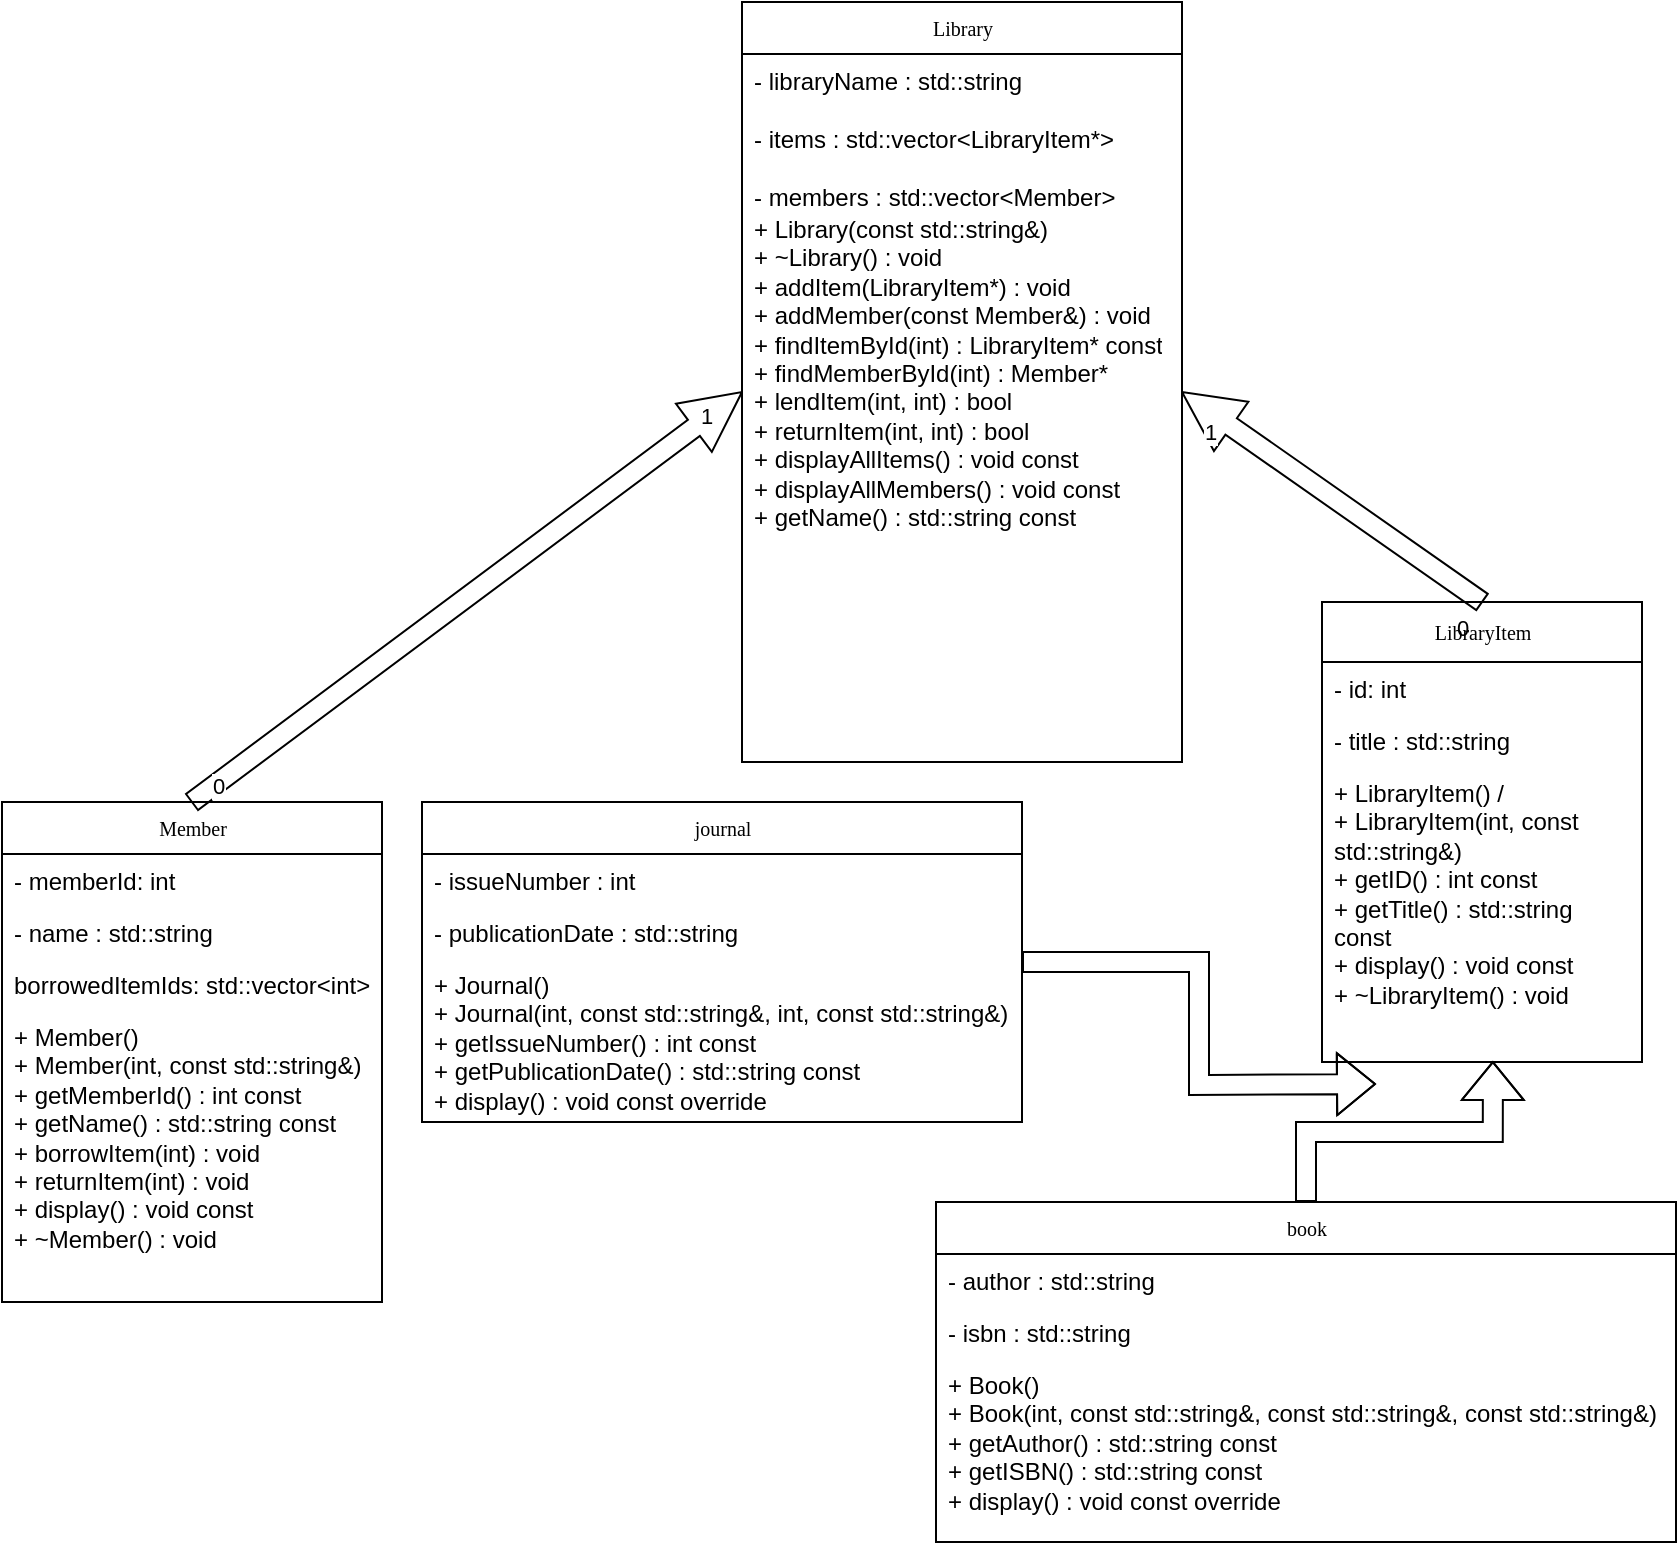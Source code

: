 <mxfile version="26.2.12">
  <diagram name="第 1 页" id="WesESJl8-e0SoEIl0VXO">
    <mxGraphModel dx="1883" dy="590" grid="1" gridSize="10" guides="1" tooltips="1" connect="1" arrows="1" fold="1" page="1" pageScale="1" pageWidth="827" pageHeight="1169" math="0" shadow="0">
      <root>
        <mxCell id="0" />
        <mxCell id="1" parent="0" />
        <mxCell id="BkFgq6x3I6qA5Ee8V-09-102" style="edgeStyle=orthogonalEdgeStyle;rounded=0;orthogonalLoop=1;jettySize=auto;html=1;shape=arrow;" edge="1" parent="1" source="BkFgq6x3I6qA5Ee8V-09-66" target="BkFgq6x3I6qA5Ee8V-09-84">
          <mxGeometry relative="1" as="geometry" />
        </mxCell>
        <mxCell id="BkFgq6x3I6qA5Ee8V-09-103" value="1" style="edgeLabel;html=1;align=center;verticalAlign=middle;resizable=0;points=[];" vertex="1" connectable="0" parent="BkFgq6x3I6qA5Ee8V-09-102">
          <mxGeometry x="0.922" y="-12" relative="1" as="geometry">
            <mxPoint as="offset" />
          </mxGeometry>
        </mxCell>
        <mxCell id="BkFgq6x3I6qA5Ee8V-09-104" value="0" style="edgeLabel;html=1;align=center;verticalAlign=middle;resizable=0;points=[];" vertex="1" connectable="0" parent="BkFgq6x3I6qA5Ee8V-09-102">
          <mxGeometry x="-0.966" y="-13" relative="1" as="geometry">
            <mxPoint as="offset" />
          </mxGeometry>
        </mxCell>
        <mxCell id="BkFgq6x3I6qA5Ee8V-09-66" value="Member" style="swimlane;html=1;fontStyle=0;childLayout=stackLayout;horizontal=1;startSize=26;fillColor=none;horizontalStack=0;resizeParent=1;resizeLast=0;collapsible=1;marginBottom=0;swimlaneFillColor=#ffffff;rounded=0;shadow=0;comic=0;labelBackgroundColor=none;strokeWidth=1;fontFamily=Verdana;fontSize=10;align=center;" vertex="1" parent="1">
          <mxGeometry x="-10" y="610" width="190" height="250" as="geometry" />
        </mxCell>
        <mxCell id="BkFgq6x3I6qA5Ee8V-09-67" value="- memberId: int" style="text;html=1;strokeColor=none;fillColor=none;align=left;verticalAlign=top;spacingLeft=4;spacingRight=4;whiteSpace=wrap;overflow=hidden;rotatable=0;points=[[0,0.5],[1,0.5]];portConstraint=eastwest;" vertex="1" parent="BkFgq6x3I6qA5Ee8V-09-66">
          <mxGeometry y="26" width="190" height="26" as="geometry" />
        </mxCell>
        <mxCell id="BkFgq6x3I6qA5Ee8V-09-68" value="- name : std::string" style="text;html=1;strokeColor=none;fillColor=none;align=left;verticalAlign=top;spacingLeft=4;spacingRight=4;whiteSpace=wrap;overflow=hidden;rotatable=0;points=[[0,0.5],[1,0.5]];portConstraint=eastwest;" vertex="1" parent="BkFgq6x3I6qA5Ee8V-09-66">
          <mxGeometry y="52" width="190" height="26" as="geometry" />
        </mxCell>
        <mxCell id="BkFgq6x3I6qA5Ee8V-09-69" value="borrowedItemIds: std::vector&amp;lt;int&amp;gt;" style="text;html=1;strokeColor=none;fillColor=none;align=left;verticalAlign=top;spacingLeft=4;spacingRight=4;whiteSpace=wrap;overflow=hidden;rotatable=0;points=[[0,0.5],[1,0.5]];portConstraint=eastwest;" vertex="1" parent="BkFgq6x3I6qA5Ee8V-09-66">
          <mxGeometry y="78" width="190" height="26" as="geometry" />
        </mxCell>
        <mxCell id="BkFgq6x3I6qA5Ee8V-09-80" value="&lt;div&gt;+ Member()&lt;/div&gt;&lt;div&gt;+ Member(int, const std::string&amp;amp;)&lt;/div&gt;&lt;div&gt;+ getMemberId() : int const&lt;/div&gt;&lt;div&gt;+ getName() : std::string const&lt;/div&gt;&lt;div&gt;+ borrowItem(int) : void&lt;/div&gt;&lt;div&gt;+ returnItem(int) : void&lt;/div&gt;&lt;div&gt;+ display() : void const&lt;/div&gt;&lt;div&gt;+ ~Member() : void&lt;/div&gt;" style="text;html=1;strokeColor=none;fillColor=none;align=left;verticalAlign=top;spacingLeft=4;spacingRight=4;whiteSpace=wrap;overflow=hidden;rotatable=0;points=[[0,0.5],[1,0.5]];portConstraint=eastwest;" vertex="1" parent="BkFgq6x3I6qA5Ee8V-09-66">
          <mxGeometry y="104" width="190" height="120" as="geometry" />
        </mxCell>
        <mxCell id="BkFgq6x3I6qA5Ee8V-09-70" value="journal" style="swimlane;html=1;fontStyle=0;childLayout=stackLayout;horizontal=1;startSize=26;fillColor=none;horizontalStack=0;resizeParent=1;resizeLast=0;collapsible=1;marginBottom=0;swimlaneFillColor=#ffffff;rounded=0;shadow=0;comic=0;labelBackgroundColor=none;strokeWidth=1;fontFamily=Verdana;fontSize=10;align=center;" vertex="1" parent="1">
          <mxGeometry x="200" y="610" width="300" height="160" as="geometry" />
        </mxCell>
        <mxCell id="BkFgq6x3I6qA5Ee8V-09-71" value="- issueNumber : int" style="text;html=1;strokeColor=none;fillColor=none;align=left;verticalAlign=top;spacingLeft=4;spacingRight=4;whiteSpace=wrap;overflow=hidden;rotatable=0;points=[[0,0.5],[1,0.5]];portConstraint=eastwest;" vertex="1" parent="BkFgq6x3I6qA5Ee8V-09-70">
          <mxGeometry y="26" width="300" height="26" as="geometry" />
        </mxCell>
        <mxCell id="BkFgq6x3I6qA5Ee8V-09-72" value="&lt;div&gt;- publicationDate : std::string&lt;/div&gt;" style="text;html=1;strokeColor=none;fillColor=none;align=left;verticalAlign=top;spacingLeft=4;spacingRight=4;whiteSpace=wrap;overflow=hidden;rotatable=0;points=[[0,0.5],[1,0.5]];portConstraint=eastwest;" vertex="1" parent="BkFgq6x3I6qA5Ee8V-09-70">
          <mxGeometry y="52" width="300" height="26" as="geometry" />
        </mxCell>
        <mxCell id="BkFgq6x3I6qA5Ee8V-09-78" value="&lt;div&gt;+ Journal()&lt;/div&gt;&lt;div&gt;+ Journal(int, const std::string&amp;amp;, int, const std::string&amp;amp;)&lt;/div&gt;&lt;div&gt;+ getIssueNumber() : int const&lt;/div&gt;&lt;div&gt;+ getPublicationDate() : std::string const&lt;/div&gt;&lt;div&gt;+ display() : void const override&lt;/div&gt;" style="text;html=1;strokeColor=none;fillColor=none;align=left;verticalAlign=top;spacingLeft=4;spacingRight=4;whiteSpace=wrap;overflow=hidden;rotatable=0;points=[[0,0.5],[1,0.5]];portConstraint=eastwest;" vertex="1" parent="BkFgq6x3I6qA5Ee8V-09-70">
          <mxGeometry y="78" width="300" height="82" as="geometry" />
        </mxCell>
        <mxCell id="BkFgq6x3I6qA5Ee8V-09-20" value="book" style="swimlane;html=1;fontStyle=0;childLayout=stackLayout;horizontal=1;startSize=26;fillColor=none;horizontalStack=0;resizeParent=1;resizeLast=0;collapsible=1;marginBottom=0;swimlaneFillColor=#ffffff;rounded=0;shadow=0;comic=0;labelBackgroundColor=none;strokeWidth=1;fontFamily=Verdana;fontSize=10;align=center;movable=1;resizable=1;rotatable=1;deletable=1;editable=1;locked=0;connectable=1;" vertex="1" parent="1">
          <mxGeometry x="457" y="810" width="370" height="170" as="geometry" />
        </mxCell>
        <mxCell id="BkFgq6x3I6qA5Ee8V-09-21" value="- author : std::string" style="text;html=1;strokeColor=none;fillColor=none;align=left;verticalAlign=top;spacingLeft=4;spacingRight=4;whiteSpace=wrap;overflow=hidden;rotatable=0;points=[[0,0.5],[1,0.5]];portConstraint=eastwest;" vertex="1" parent="BkFgq6x3I6qA5Ee8V-09-20">
          <mxGeometry y="26" width="370" height="26" as="geometry" />
        </mxCell>
        <mxCell id="BkFgq6x3I6qA5Ee8V-09-22" value="- isbn : std::string&lt;div&gt;&lt;br&gt;&lt;/div&gt;" style="text;html=1;strokeColor=none;fillColor=none;align=left;verticalAlign=top;spacingLeft=4;spacingRight=4;whiteSpace=wrap;overflow=hidden;rotatable=0;points=[[0,0.5],[1,0.5]];portConstraint=eastwest;" vertex="1" parent="BkFgq6x3I6qA5Ee8V-09-20">
          <mxGeometry y="52" width="370" height="26" as="geometry" />
        </mxCell>
        <mxCell id="BkFgq6x3I6qA5Ee8V-09-77" value="&lt;div&gt;+ Book()&lt;/div&gt;&lt;div&gt;+ Book(int, const std::string&amp;amp;, const std::string&amp;amp;, const std::string&amp;amp;)&lt;/div&gt;&lt;div&gt;+ getAuthor() : std::string const&lt;/div&gt;&lt;div&gt;+ getISBN() : std::string const&lt;/div&gt;&lt;div&gt;+ display() : void const override&amp;nbsp;&lt;/div&gt;" style="text;html=1;strokeColor=none;fillColor=none;align=left;verticalAlign=top;spacingLeft=4;spacingRight=4;whiteSpace=wrap;overflow=hidden;rotatable=0;points=[[0,0.5],[1,0.5]];portConstraint=eastwest;" vertex="1" parent="BkFgq6x3I6qA5Ee8V-09-20">
          <mxGeometry y="78" width="370" height="82" as="geometry" />
        </mxCell>
        <mxCell id="BkFgq6x3I6qA5Ee8V-09-96" style="edgeStyle=orthogonalEdgeStyle;rounded=0;orthogonalLoop=1;jettySize=auto;html=1;shape=arrow;" edge="1" parent="1" source="BkFgq6x3I6qA5Ee8V-09-16" target="BkFgq6x3I6qA5Ee8V-09-84">
          <mxGeometry relative="1" as="geometry" />
        </mxCell>
        <mxCell id="BkFgq6x3I6qA5Ee8V-09-97" value="0" style="edgeLabel;html=1;align=center;verticalAlign=middle;resizable=0;points=[];" vertex="1" connectable="0" parent="BkFgq6x3I6qA5Ee8V-09-96">
          <mxGeometry x="-0.672" y="57" relative="1" as="geometry">
            <mxPoint x="47" y="55" as="offset" />
          </mxGeometry>
        </mxCell>
        <mxCell id="BkFgq6x3I6qA5Ee8V-09-98" value="1" style="edgeLabel;html=1;align=center;verticalAlign=middle;resizable=0;points=[];" vertex="1" connectable="0" parent="BkFgq6x3I6qA5Ee8V-09-96">
          <mxGeometry x="0.896" y="20" relative="1" as="geometry">
            <mxPoint as="offset" />
          </mxGeometry>
        </mxCell>
        <mxCell id="BkFgq6x3I6qA5Ee8V-09-16" value="LibraryItem" style="swimlane;html=1;fontStyle=0;childLayout=stackLayout;horizontal=1;startSize=30;fillColor=none;horizontalStack=0;resizeParent=1;resizeLast=0;collapsible=1;marginBottom=0;swimlaneFillColor=#ffffff;rounded=0;shadow=0;comic=0;labelBackgroundColor=none;strokeWidth=1;fontFamily=Verdana;fontSize=10;align=center;" vertex="1" parent="1">
          <mxGeometry x="650" y="510" width="160" height="230" as="geometry" />
        </mxCell>
        <mxCell id="BkFgq6x3I6qA5Ee8V-09-17" value="-&amp;nbsp;&lt;span style=&quot;background-color: transparent; color: light-dark(rgb(0, 0, 0), rgb(255, 255, 255));&quot;&gt;id: int&lt;/span&gt;" style="text;html=1;strokeColor=none;fillColor=none;align=left;verticalAlign=top;spacingLeft=4;spacingRight=4;whiteSpace=wrap;overflow=hidden;rotatable=0;points=[[0,0.5],[1,0.5]];portConstraint=eastwest;" vertex="1" parent="BkFgq6x3I6qA5Ee8V-09-16">
          <mxGeometry y="30" width="160" height="26" as="geometry" />
        </mxCell>
        <mxCell id="BkFgq6x3I6qA5Ee8V-09-18" value="- title : std::string&lt;div&gt;&lt;br&gt;&lt;/div&gt;&lt;div&gt;&lt;br&gt;&lt;/div&gt;" style="text;html=1;strokeColor=none;fillColor=none;align=left;verticalAlign=top;spacingLeft=4;spacingRight=4;whiteSpace=wrap;overflow=hidden;rotatable=0;points=[[0,0.5],[1,0.5]];portConstraint=eastwest;" vertex="1" parent="BkFgq6x3I6qA5Ee8V-09-16">
          <mxGeometry y="56" width="160" height="26" as="geometry" />
        </mxCell>
        <mxCell id="BkFgq6x3I6qA5Ee8V-09-73" value="&lt;div&gt;+ LibraryItem() /&lt;/div&gt;&lt;div&gt;+ LibraryItem(int, const std::string&amp;amp;)&lt;/div&gt;&lt;div&gt;+ getID() : int const&lt;/div&gt;&lt;div&gt;+ getTitle() : std::string const&lt;/div&gt;&lt;div&gt;+ display() : void const&amp;nbsp;&lt;/div&gt;&lt;div&gt;+ ~LibraryItem() : void&amp;nbsp;&amp;nbsp;&lt;/div&gt;" style="text;html=1;strokeColor=none;fillColor=none;align=left;verticalAlign=top;spacingLeft=4;spacingRight=4;whiteSpace=wrap;overflow=hidden;rotatable=0;points=[[0,0.5],[1,0.5]];portConstraint=eastwest;" vertex="1" parent="BkFgq6x3I6qA5Ee8V-09-16">
          <mxGeometry y="82" width="160" height="122" as="geometry" />
        </mxCell>
        <mxCell id="BkFgq6x3I6qA5Ee8V-09-74" style="text;html=1;strokeColor=none;fillColor=none;align=left;verticalAlign=top;spacingLeft=4;spacingRight=4;whiteSpace=wrap;overflow=hidden;rotatable=0;points=[[0,0.5],[1,0.5]];portConstraint=eastwest;" vertex="1" parent="BkFgq6x3I6qA5Ee8V-09-16">
          <mxGeometry y="204" width="160" height="26" as="geometry" />
        </mxCell>
        <mxCell id="BkFgq6x3I6qA5Ee8V-09-81" value="Library" style="swimlane;html=1;fontStyle=0;childLayout=stackLayout;horizontal=1;startSize=26;fillColor=none;horizontalStack=0;resizeParent=1;resizeLast=0;collapsible=1;marginBottom=0;swimlaneFillColor=#ffffff;rounded=0;shadow=0;comic=0;labelBackgroundColor=none;strokeWidth=1;fontFamily=Verdana;fontSize=10;align=center;" vertex="1" parent="1">
          <mxGeometry x="360" y="210" width="220" height="380" as="geometry" />
        </mxCell>
        <mxCell id="BkFgq6x3I6qA5Ee8V-09-105" value="&lt;div&gt;- libraryName : std::string&lt;/div&gt;&lt;div&gt;&lt;br&gt;&lt;/div&gt;&lt;div&gt;- items : std::vector&amp;lt;LibraryItem*&amp;gt;&lt;/div&gt;&lt;div&gt;&lt;br&gt;&lt;/div&gt;&lt;div&gt;- members : std::vector&amp;lt;Member&amp;gt;&lt;/div&gt;" style="text;html=1;strokeColor=none;fillColor=none;align=left;verticalAlign=top;spacingLeft=4;spacingRight=4;whiteSpace=wrap;overflow=hidden;rotatable=0;points=[[0,0.5],[1,0.5]];portConstraint=eastwest;" vertex="1" parent="BkFgq6x3I6qA5Ee8V-09-81">
          <mxGeometry y="26" width="220" height="74" as="geometry" />
        </mxCell>
        <mxCell id="BkFgq6x3I6qA5Ee8V-09-84" value="&lt;div&gt;+ Library(const std::string&amp;amp;)&lt;/div&gt;&lt;div&gt;+ ~Library() : void&lt;/div&gt;&lt;div&gt;+ addItem(LibraryItem*) : void&lt;/div&gt;&lt;div&gt;+ addMember(const Member&amp;amp;) : void&lt;/div&gt;&lt;div&gt;+ findItemById(int) : LibraryItem* const&lt;/div&gt;&lt;div&gt;+ findMemberById(int) : Member*&lt;/div&gt;&lt;div&gt;+ lendItem(int, int) : bool&lt;/div&gt;&lt;div&gt;+ returnItem(int, int) : bool&lt;/div&gt;&lt;div&gt;+ displayAllItems() : void const&lt;/div&gt;&lt;div&gt;+ displayAllMembers() : void const&lt;/div&gt;&lt;div&gt;+ getName() : std::string const&lt;/div&gt;" style="text;html=1;strokeColor=none;fillColor=none;align=left;verticalAlign=top;spacingLeft=4;spacingRight=4;whiteSpace=wrap;overflow=hidden;rotatable=0;points=[[0,0.5],[1,0.5]];portConstraint=eastwest;" vertex="1" parent="BkFgq6x3I6qA5Ee8V-09-81">
          <mxGeometry y="100" width="220" height="190" as="geometry" />
        </mxCell>
        <mxCell id="BkFgq6x3I6qA5Ee8V-09-85" style="text;html=1;strokeColor=none;fillColor=none;align=left;verticalAlign=top;spacingLeft=4;spacingRight=4;whiteSpace=wrap;overflow=hidden;rotatable=0;points=[[0,0.5],[1,0.5]];portConstraint=eastwest;" vertex="1" parent="BkFgq6x3I6qA5Ee8V-09-81">
          <mxGeometry y="290" width="220" height="26" as="geometry" />
        </mxCell>
        <mxCell id="BkFgq6x3I6qA5Ee8V-09-89" style="edgeStyle=orthogonalEdgeStyle;rounded=0;orthogonalLoop=1;jettySize=auto;html=1;entryX=0.534;entryY=0.981;entryDx=0;entryDy=0;entryPerimeter=0;shape=flexArrow;" edge="1" parent="1" source="BkFgq6x3I6qA5Ee8V-09-20" target="BkFgq6x3I6qA5Ee8V-09-74">
          <mxGeometry relative="1" as="geometry" />
        </mxCell>
        <mxCell id="BkFgq6x3I6qA5Ee8V-09-90" style="edgeStyle=orthogonalEdgeStyle;rounded=0;orthogonalLoop=1;jettySize=auto;html=1;shape=flexArrow;" edge="1" parent="1" source="BkFgq6x3I6qA5Ee8V-09-70">
          <mxGeometry relative="1" as="geometry">
            <mxPoint x="677" y="751" as="targetPoint" />
          </mxGeometry>
        </mxCell>
      </root>
    </mxGraphModel>
  </diagram>
</mxfile>
